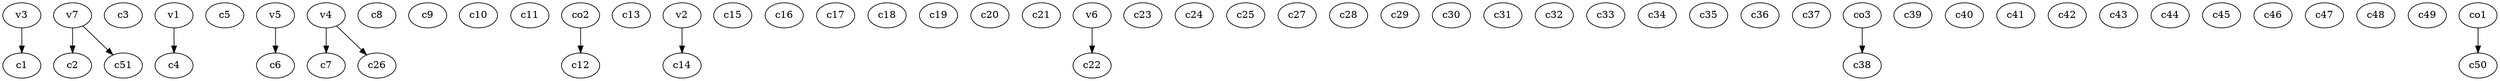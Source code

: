 strict digraph  {
c1;
c2;
c3;
c4;
c5;
c6;
c7;
c8;
c9;
c10;
c11;
c12;
c13;
c14;
c15;
c16;
c17;
c18;
c19;
c20;
c21;
c22;
c23;
c24;
c25;
c26;
c27;
c28;
c29;
c30;
c31;
c32;
c33;
c34;
c35;
c36;
c37;
c38;
c39;
c40;
c41;
c42;
c43;
c44;
c45;
c46;
c47;
c48;
c49;
c50;
c51;
v1;
v2;
v3;
v4;
v5;
v6;
v7;
co1;
co2;
co3;
v1 -> c4  [weight=1];
v2 -> c14  [weight=1];
v3 -> c1  [weight=1];
v4 -> c7  [weight=1];
v4 -> c26  [weight=1];
v5 -> c6  [weight=1];
v6 -> c22  [weight=1];
v7 -> c2  [weight=1];
v7 -> c51  [weight=1];
co1 -> c50  [weight=1];
co2 -> c12  [weight=1];
co3 -> c38  [weight=1];
}
